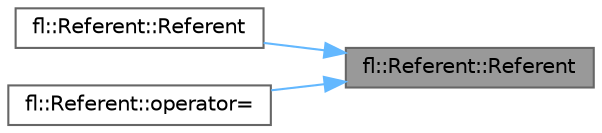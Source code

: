 digraph "fl::Referent::Referent"
{
 // INTERACTIVE_SVG=YES
 // LATEX_PDF_SIZE
  bgcolor="transparent";
  edge [fontname=Helvetica,fontsize=10,labelfontname=Helvetica,labelfontsize=10];
  node [fontname=Helvetica,fontsize=10,shape=box,height=0.2,width=0.4];
  rankdir="RL";
  Node1 [id="Node000001",label="fl::Referent::Referent",height=0.2,width=0.4,color="gray40", fillcolor="grey60", style="filled", fontcolor="black",tooltip=" "];
  Node1 -> Node2 [id="edge1_Node000001_Node000002",dir="back",color="steelblue1",style="solid",tooltip=" "];
  Node2 [id="Node000002",label="fl::Referent::Referent",height=0.2,width=0.4,color="grey40", fillcolor="white", style="filled",URL="$d6/d16/classfl_1_1_referent_a5fdf6a65b963a1ea6c8f0080dfe89f24.html#a5fdf6a65b963a1ea6c8f0080dfe89f24",tooltip=" "];
  Node1 -> Node3 [id="edge2_Node000001_Node000003",dir="back",color="steelblue1",style="solid",tooltip=" "];
  Node3 [id="Node000003",label="fl::Referent::operator=",height=0.2,width=0.4,color="grey40", fillcolor="white", style="filled",URL="$d6/d16/classfl_1_1_referent_a23c6877807f326bf08172a21e4e7f482.html#a23c6877807f326bf08172a21e4e7f482",tooltip=" "];
}
